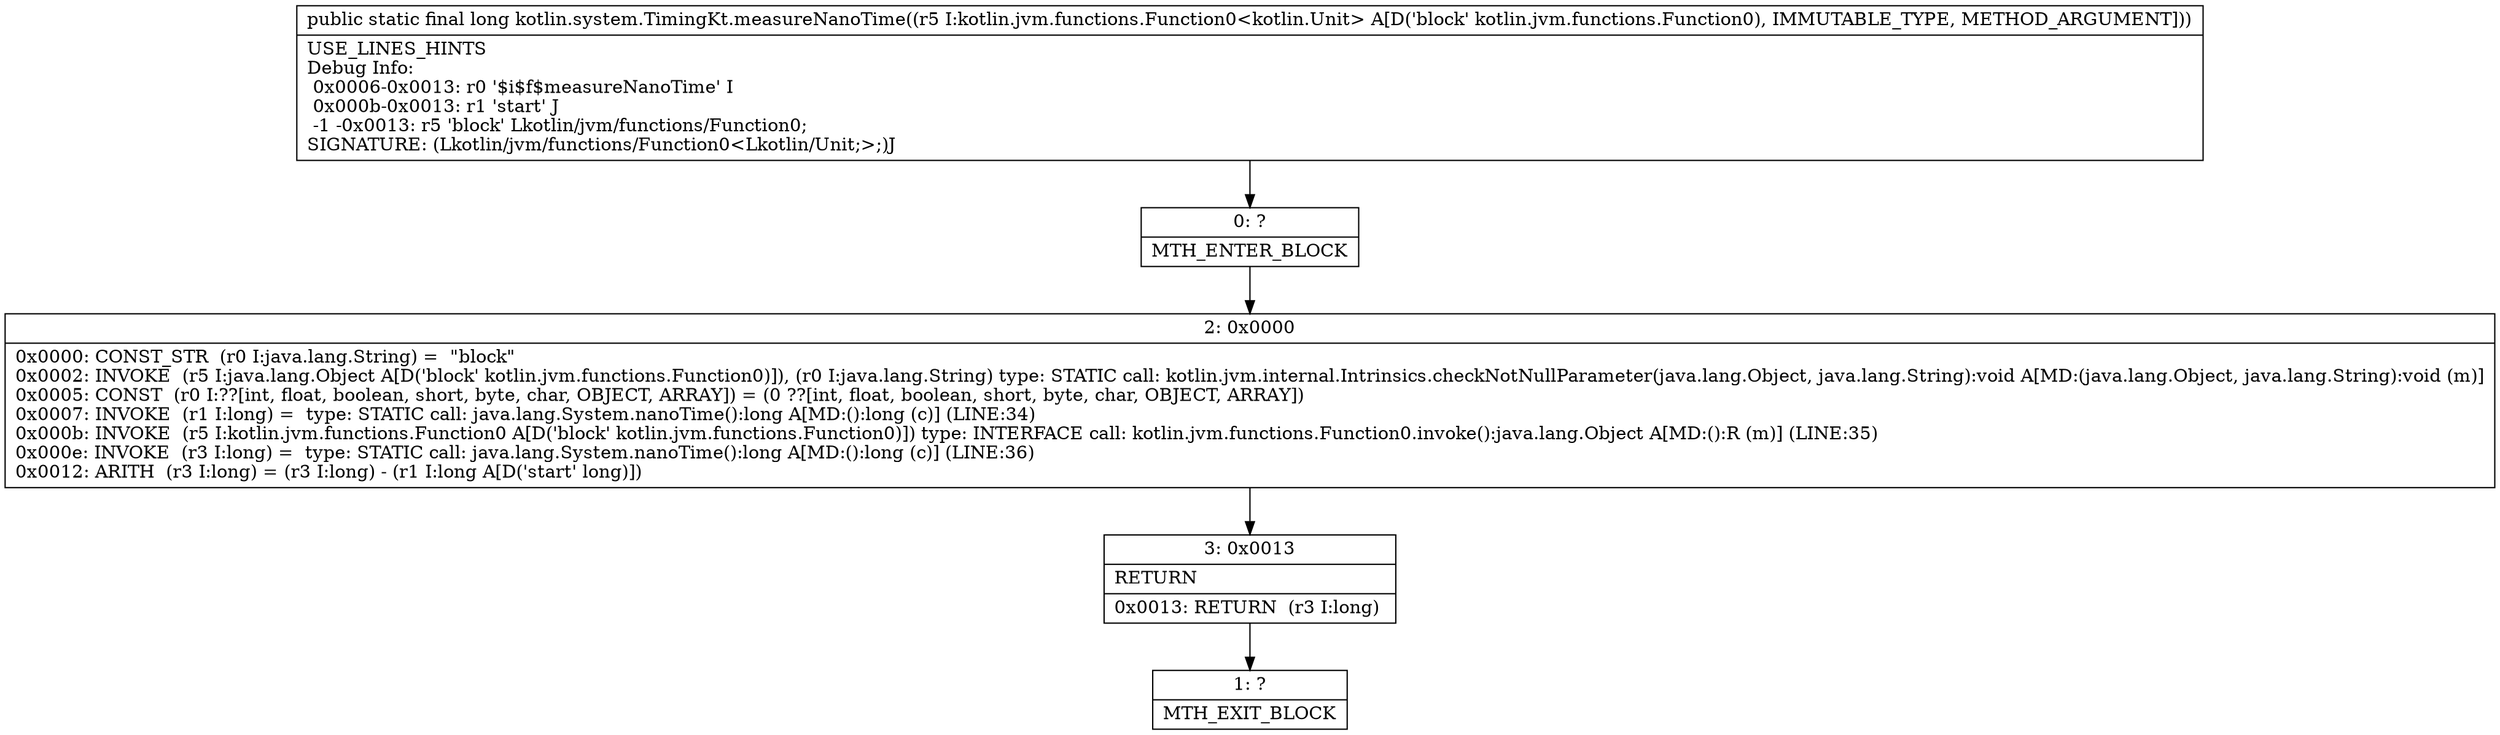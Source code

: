 digraph "CFG forkotlin.system.TimingKt.measureNanoTime(Lkotlin\/jvm\/functions\/Function0;)J" {
Node_0 [shape=record,label="{0\:\ ?|MTH_ENTER_BLOCK\l}"];
Node_2 [shape=record,label="{2\:\ 0x0000|0x0000: CONST_STR  (r0 I:java.lang.String) =  \"block\" \l0x0002: INVOKE  (r5 I:java.lang.Object A[D('block' kotlin.jvm.functions.Function0)]), (r0 I:java.lang.String) type: STATIC call: kotlin.jvm.internal.Intrinsics.checkNotNullParameter(java.lang.Object, java.lang.String):void A[MD:(java.lang.Object, java.lang.String):void (m)]\l0x0005: CONST  (r0 I:??[int, float, boolean, short, byte, char, OBJECT, ARRAY]) = (0 ??[int, float, boolean, short, byte, char, OBJECT, ARRAY]) \l0x0007: INVOKE  (r1 I:long) =  type: STATIC call: java.lang.System.nanoTime():long A[MD:():long (c)] (LINE:34)\l0x000b: INVOKE  (r5 I:kotlin.jvm.functions.Function0 A[D('block' kotlin.jvm.functions.Function0)]) type: INTERFACE call: kotlin.jvm.functions.Function0.invoke():java.lang.Object A[MD:():R (m)] (LINE:35)\l0x000e: INVOKE  (r3 I:long) =  type: STATIC call: java.lang.System.nanoTime():long A[MD:():long (c)] (LINE:36)\l0x0012: ARITH  (r3 I:long) = (r3 I:long) \- (r1 I:long A[D('start' long)]) \l}"];
Node_3 [shape=record,label="{3\:\ 0x0013|RETURN\l|0x0013: RETURN  (r3 I:long) \l}"];
Node_1 [shape=record,label="{1\:\ ?|MTH_EXIT_BLOCK\l}"];
MethodNode[shape=record,label="{public static final long kotlin.system.TimingKt.measureNanoTime((r5 I:kotlin.jvm.functions.Function0\<kotlin.Unit\> A[D('block' kotlin.jvm.functions.Function0), IMMUTABLE_TYPE, METHOD_ARGUMENT]))  | USE_LINES_HINTS\lDebug Info:\l  0x0006\-0x0013: r0 '$i$f$measureNanoTime' I\l  0x000b\-0x0013: r1 'start' J\l  \-1 \-0x0013: r5 'block' Lkotlin\/jvm\/functions\/Function0;\lSIGNATURE: (Lkotlin\/jvm\/functions\/Function0\<Lkotlin\/Unit;\>;)J\l}"];
MethodNode -> Node_0;Node_0 -> Node_2;
Node_2 -> Node_3;
Node_3 -> Node_1;
}

